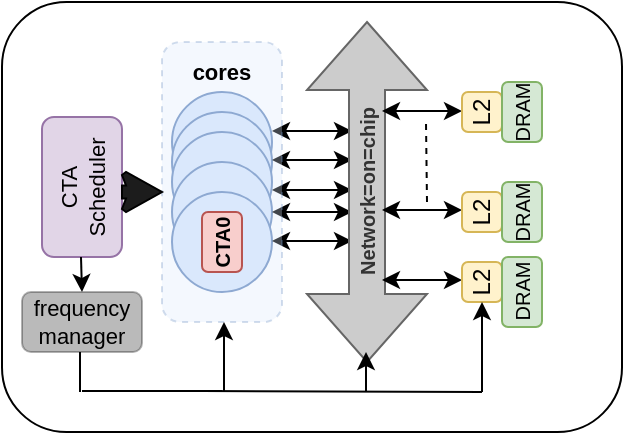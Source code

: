 <mxfile version="12.2.6" type="github" pages="1"><diagram id="2bCwy5HTyebwQ8JGd759" name="Page-1"><mxGraphModel dx="928" dy="600" grid="1" gridSize="10" guides="1" tooltips="1" connect="1" arrows="1" fold="1" page="1" pageScale="1" pageWidth="850" pageHeight="1100" math="0" shadow="0"><root><mxCell id="0"/><mxCell id="1" parent="0"/><mxCell id="-6tc-nXrCZX2ima29QaQ-1" value="" style="ellipse;whiteSpace=wrap;html=1;aspect=fixed;fillColor=#dae8fc;strokeColor=#6c8ebf;" parent="1" vertex="1"><mxGeometry x="205" y="130" width="50" height="50" as="geometry"/></mxCell><mxCell id="-6tc-nXrCZX2ima29QaQ-7" style="edgeStyle=orthogonalEdgeStyle;rounded=0;orthogonalLoop=1;jettySize=auto;html=1;exitX=0;exitY=0;exitDx=0;exitDy=0;" parent="1" source="-6tc-nXrCZX2ima29QaQ-2" target="-6tc-nXrCZX2ima29QaQ-4" edge="1"><mxGeometry relative="1" as="geometry"/></mxCell><mxCell id="-6tc-nXrCZX2ima29QaQ-2" value="" style="ellipse;whiteSpace=wrap;html=1;aspect=fixed;fillColor=#dae8fc;strokeColor=#6c8ebf;" parent="1" vertex="1"><mxGeometry x="205" y="140" width="50" height="50" as="geometry"/></mxCell><mxCell id="-6tc-nXrCZX2ima29QaQ-3" value="" style="ellipse;whiteSpace=wrap;html=1;aspect=fixed;fillColor=#dae8fc;strokeColor=#6c8ebf;" parent="1" vertex="1"><mxGeometry x="205" y="150" width="50" height="50" as="geometry"/></mxCell><mxCell id="-6tc-nXrCZX2ima29QaQ-4" value="" style="ellipse;whiteSpace=wrap;html=1;aspect=fixed;fillColor=#dae8fc;strokeColor=#6c8ebf;" parent="1" vertex="1"><mxGeometry x="205" y="165" width="50" height="50" as="geometry"/></mxCell><mxCell id="-6tc-nXrCZX2ima29QaQ-5" value="" style="ellipse;whiteSpace=wrap;html=1;aspect=fixed;direction=west;fillColor=#dae8fc;strokeColor=#6c8ebf;" parent="1" vertex="1"><mxGeometry x="205" y="180" width="50" height="50" as="geometry"/></mxCell><mxCell id="-6tc-nXrCZX2ima29QaQ-8" value="" style="endArrow=classic;startArrow=classic;html=1;" parent="1" edge="1"><mxGeometry width="50" height="50" relative="1" as="geometry"><mxPoint x="255" y="204.5" as="sourcePoint"/><mxPoint x="295" y="204.5" as="targetPoint"/></mxGeometry></mxCell><mxCell id="-6tc-nXrCZX2ima29QaQ-9" value="" style="endArrow=classic;startArrow=classic;html=1;" parent="1" edge="1"><mxGeometry width="50" height="50" relative="1" as="geometry"><mxPoint x="255" y="149.5" as="sourcePoint"/><mxPoint x="295" y="149.5" as="targetPoint"/></mxGeometry></mxCell><mxCell id="-6tc-nXrCZX2ima29QaQ-14" value="" style="endArrow=classic;startArrow=classic;html=1;" parent="1" edge="1"><mxGeometry width="50" height="50" relative="1" as="geometry"><mxPoint x="255" y="190" as="sourcePoint"/><mxPoint x="295" y="190" as="targetPoint"/></mxGeometry></mxCell><mxCell id="-6tc-nXrCZX2ima29QaQ-15" value="" style="endArrow=classic;startArrow=classic;html=1;" parent="1" edge="1"><mxGeometry width="50" height="50" relative="1" as="geometry"><mxPoint x="255" y="179" as="sourcePoint"/><mxPoint x="295" y="179" as="targetPoint"/></mxGeometry></mxCell><mxCell id="-6tc-nXrCZX2ima29QaQ-16" value="" style="endArrow=classic;startArrow=classic;html=1;" parent="1" edge="1"><mxGeometry width="50" height="50" relative="1" as="geometry"><mxPoint x="255" y="164" as="sourcePoint"/><mxPoint x="295" y="164" as="targetPoint"/></mxGeometry></mxCell><mxCell id="-6tc-nXrCZX2ima29QaQ-17" value="Network=on=chip" style="shape=doubleArrow;direction=south;whiteSpace=wrap;html=1;horizontal=0;fontSize=10;fontStyle=1;fillColor=#CCCCCC;strokeColor=#666666;fontColor=#333333;" parent="1" vertex="1"><mxGeometry x="272.5" y="95" width="60" height="170" as="geometry"/></mxCell><mxCell id="-6tc-nXrCZX2ima29QaQ-18" value="" style="endArrow=classic;startArrow=classic;html=1;" parent="1" edge="1"><mxGeometry width="50" height="50" relative="1" as="geometry"><mxPoint x="310" y="139.5" as="sourcePoint"/><mxPoint x="350" y="139.5" as="targetPoint"/></mxGeometry></mxCell><mxCell id="-6tc-nXrCZX2ima29QaQ-19" value="" style="endArrow=classic;startArrow=classic;html=1;" parent="1" edge="1"><mxGeometry width="50" height="50" relative="1" as="geometry"><mxPoint x="310" y="189" as="sourcePoint"/><mxPoint x="350" y="189" as="targetPoint"/></mxGeometry></mxCell><mxCell id="-6tc-nXrCZX2ima29QaQ-20" value="" style="endArrow=classic;startArrow=classic;html=1;" parent="1" edge="1"><mxGeometry width="50" height="50" relative="1" as="geometry"><mxPoint x="310" y="224" as="sourcePoint"/><mxPoint x="350" y="224" as="targetPoint"/></mxGeometry></mxCell><mxCell id="-6tc-nXrCZX2ima29QaQ-21" value="" style="endArrow=none;dashed=1;html=1;" parent="1" edge="1"><mxGeometry width="50" height="50" relative="1" as="geometry"><mxPoint x="332.5" y="185" as="sourcePoint"/><mxPoint x="332" y="145" as="targetPoint"/></mxGeometry></mxCell><mxCell id="-6tc-nXrCZX2ima29QaQ-22" value="L2" style="rounded=1;whiteSpace=wrap;html=1;direction=north;horizontal=0;fillColor=#fff2cc;strokeColor=#d6b656;" parent="1" vertex="1"><mxGeometry x="350" y="215" width="20" height="20" as="geometry"/></mxCell><mxCell id="-6tc-nXrCZX2ima29QaQ-23" value="L2" style="rounded=1;whiteSpace=wrap;html=1;direction=north;horizontal=0;fillColor=#fff2cc;strokeColor=#d6b656;" parent="1" vertex="1"><mxGeometry x="350" y="180" width="20" height="20" as="geometry"/></mxCell><mxCell id="-6tc-nXrCZX2ima29QaQ-24" value="L2" style="rounded=1;whiteSpace=wrap;html=1;direction=north;horizontal=0;fillColor=#fff2cc;strokeColor=#d6b656;" parent="1" vertex="1"><mxGeometry x="350" y="130" width="20" height="20" as="geometry"/></mxCell><mxCell id="-6tc-nXrCZX2ima29QaQ-28" value="DRAM" style="rounded=1;whiteSpace=wrap;html=1;horizontal=0;direction=north;fontSize=10;fillColor=#d5e8d4;strokeColor=#82b366;" parent="1" vertex="1"><mxGeometry x="370" y="212.5" width="20" height="35" as="geometry"/></mxCell><mxCell id="-6tc-nXrCZX2ima29QaQ-29" value="DRAM" style="rounded=1;whiteSpace=wrap;html=1;horizontal=0;direction=south;fontSize=10;fillColor=#d5e8d4;strokeColor=#82b366;" parent="1" vertex="1"><mxGeometry x="370" y="175" width="20" height="30" as="geometry"/></mxCell><mxCell id="-6tc-nXrCZX2ima29QaQ-37" value="DRAM" style="rounded=1;whiteSpace=wrap;html=1;horizontal=0;direction=south;fontSize=10;fontStyle=0;fillColor=#d5e8d4;strokeColor=#82b366;" parent="1" vertex="1"><mxGeometry x="370" y="125" width="20" height="30" as="geometry"/></mxCell><mxCell id="-6tc-nXrCZX2ima29QaQ-38" value="" style="rounded=1;whiteSpace=wrap;html=1;fontSize=10;direction=south;textOpacity=0;labelBackgroundColor=none;fillColor=#dae8fc;dashed=1;strokeColor=#6c8ebf;opacity=30;" parent="1" vertex="1"><mxGeometry x="200" y="105" width="60" height="140" as="geometry"/></mxCell><mxCell id="-6tc-nXrCZX2ima29QaQ-39" value="cores" style="text;html=1;align=center;verticalAlign=middle;whiteSpace=wrap;rounded=0;dashed=1;labelBackgroundColor=none;fontSize=11;fontStyle=1" parent="1" vertex="1"><mxGeometry x="210" y="110" width="40" height="20" as="geometry"/></mxCell><mxCell id="-6tc-nXrCZX2ima29QaQ-40" value="CTA0" style="rounded=1;whiteSpace=wrap;html=1;labelBackgroundColor=none;fillColor=#f8cecc;fontSize=10;direction=south;horizontal=0;fontStyle=1;strokeColor=#b85450;" parent="1" vertex="1"><mxGeometry x="220" y="190" width="20" height="30" as="geometry"/></mxCell><mxCell id="-6tc-nXrCZX2ima29QaQ-41" value="CTA Scheduler" style="rounded=1;whiteSpace=wrap;html=1;labelBackgroundColor=none;fillColor=#e1d5e7;fontSize=11;horizontal=0;direction=south;strokeColor=#9673a6;" parent="1" vertex="1"><mxGeometry x="140" y="142.5" width="40" height="70" as="geometry"/></mxCell><mxCell id="-6tc-nXrCZX2ima29QaQ-44" value="" style="html=1;shadow=0;dashed=0;align=center;verticalAlign=middle;shape=mxgraph.arrows2.sharpArrow2;dy1=0.67;dx1=18;dx2=18;dy3=0.15;dx3=27;notch=0;labelBackgroundColor=none;fillColor=#1C1C1C;fontSize=11;" parent="1" vertex="1"><mxGeometry x="180" y="170" width="20" height="20" as="geometry"/></mxCell><mxCell id="-6tc-nXrCZX2ima29QaQ-46" value="" style="rounded=1;whiteSpace=wrap;html=1;labelBackgroundColor=none;fillColor=none;fontSize=11;" parent="1" vertex="1"><mxGeometry x="120" y="85" width="310" height="215" as="geometry"/></mxCell><mxCell id="-6tc-nXrCZX2ima29QaQ-47" value="frequency manager" style="rounded=1;whiteSpace=wrap;html=1;labelBackgroundColor=none;fillColor=#1C1C1C;fontSize=11;opacity=30;" parent="1" vertex="1"><mxGeometry x="130" y="230" width="60" height="30" as="geometry"/></mxCell><mxCell id="-6tc-nXrCZX2ima29QaQ-48" value="" style="endArrow=classic;html=1;fontSize=11;" parent="1" edge="1"><mxGeometry width="50" height="50" relative="1" as="geometry"><mxPoint x="159.5" y="212.5" as="sourcePoint"/><mxPoint x="160" y="230" as="targetPoint"/></mxGeometry></mxCell><mxCell id="-6tc-nXrCZX2ima29QaQ-50" value="" style="endArrow=none;html=1;fontSize=11;" parent="1" edge="1"><mxGeometry width="50" height="50" relative="1" as="geometry"><mxPoint x="159" y="280" as="sourcePoint"/><mxPoint x="159" y="260" as="targetPoint"/></mxGeometry></mxCell><mxCell id="-6tc-nXrCZX2ima29QaQ-51" value="" style="endArrow=none;html=1;fontSize=11;" parent="1" edge="1"><mxGeometry width="50" height="50" relative="1" as="geometry"><mxPoint x="160" y="279.5" as="sourcePoint"/><mxPoint x="230" y="279.5" as="targetPoint"/></mxGeometry></mxCell><mxCell id="-6tc-nXrCZX2ima29QaQ-52" value="" style="endArrow=none;html=1;fontSize=11;" parent="1" edge="1"><mxGeometry width="50" height="50" relative="1" as="geometry"><mxPoint x="220" y="279.5" as="sourcePoint"/><mxPoint x="360" y="280" as="targetPoint"/></mxGeometry></mxCell><mxCell id="-6tc-nXrCZX2ima29QaQ-53" value="" style="endArrow=classic;html=1;fontSize=11;" parent="1" edge="1"><mxGeometry width="50" height="50" relative="1" as="geometry"><mxPoint x="231" y="280" as="sourcePoint"/><mxPoint x="231" y="245" as="targetPoint"/></mxGeometry></mxCell><mxCell id="-6tc-nXrCZX2ima29QaQ-54" value="" style="endArrow=classic;html=1;fontSize=11;" parent="1" edge="1"><mxGeometry width="50" height="50" relative="1" as="geometry"><mxPoint x="302" y="280" as="sourcePoint"/><mxPoint x="302" y="260" as="targetPoint"/></mxGeometry></mxCell><mxCell id="-6tc-nXrCZX2ima29QaQ-55" value="" style="endArrow=classic;html=1;fontSize=11;" parent="1" edge="1"><mxGeometry width="50" height="50" relative="1" as="geometry"><mxPoint x="360" y="280" as="sourcePoint"/><mxPoint x="360" y="235" as="targetPoint"/></mxGeometry></mxCell></root></mxGraphModel></diagram></mxfile>